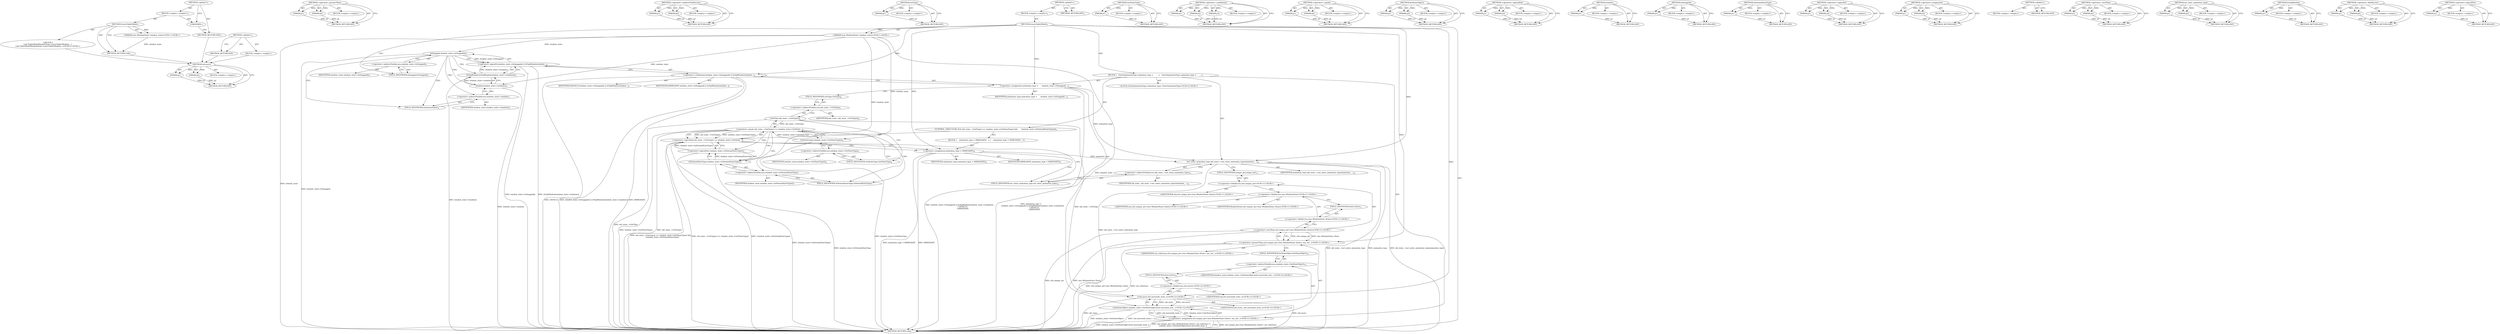 digraph "&lt;global&gt;" {
vulnerable_178 [label=<(METHOD,std.move)>];
vulnerable_179 [label=<(PARAM,p1)>];
vulnerable_180 [label=<(PARAM,p2)>];
vulnerable_181 [label=<(BLOCK,&lt;empty&gt;,&lt;empty&gt;)>];
vulnerable_182 [label=<(METHOD_RETURN,ANY)>];
vulnerable_158 [label=<(METHOD,&lt;operator&gt;.greaterThan)>];
vulnerable_159 [label=<(PARAM,p1)>];
vulnerable_160 [label=<(PARAM,p2)>];
vulnerable_161 [label=<(BLOCK,&lt;empty&gt;,&lt;empty&gt;)>];
vulnerable_162 [label=<(METHOD_RETURN,ANY)>];
vulnerable_114 [label=<(METHOD,&lt;operator&gt;.indirectFieldAccess)>];
vulnerable_115 [label=<(PARAM,p1)>];
vulnerable_116 [label=<(PARAM,p2)>];
vulnerable_117 [label=<(BLOCK,&lt;empty&gt;,&lt;empty&gt;)>];
vulnerable_118 [label=<(METHOD_RETURN,ANY)>];
vulnerable_137 [label=<(METHOD,GetType)>];
vulnerable_138 [label=<(PARAM,p1)>];
vulnerable_139 [label=<(BLOCK,&lt;empty&gt;,&lt;empty&gt;)>];
vulnerable_140 [label=<(METHOD_RETURN,ANY)>];
vulnerable_6 [label=<(METHOD,&lt;global&gt;)<SUB>1</SUB>>];
vulnerable_7 [label=<(BLOCK,&lt;empty&gt;,&lt;empty&gt;)<SUB>1</SUB>>];
vulnerable_8 [label=<(METHOD,LeaveTabletMode)<SUB>1</SUB>>];
vulnerable_9 [label="<(PARAM,wm::WindowState* window_state)<SUB>1</SUB>>"];
vulnerable_10 [label=<(BLOCK,{
   EnterAnimationType animation_type =
      ...,{
   EnterAnimationType animation_type =
      ...)<SUB>1</SUB>>];
vulnerable_11 [label="<(LOCAL,EnterAnimationType animation_type: EnterAnimationType)<SUB>2</SUB>>"];
vulnerable_12 [label=<(&lt;operator&gt;.assignment,animation_type =
      window_state-&gt;IsSnapped(...)<SUB>2</SUB>>];
vulnerable_13 [label=<(IDENTIFIER,animation_type,animation_type =
      window_state-&gt;IsSnapped(...)<SUB>2</SUB>>];
vulnerable_14 [label=<(&lt;operator&gt;.conditional,window_state-&gt;IsSnapped() || IsTopWindow(window...)<SUB>3</SUB>>];
vulnerable_15 [label=<(&lt;operator&gt;.logicalOr,window_state-&gt;IsSnapped() || IsTopWindow(window...)<SUB>3</SUB>>];
vulnerable_16 [label=<(IsSnapped,window_state-&gt;IsSnapped())<SUB>3</SUB>>];
vulnerable_17 [label=<(&lt;operator&gt;.indirectFieldAccess,window_state-&gt;IsSnapped)<SUB>3</SUB>>];
vulnerable_18 [label=<(IDENTIFIER,window_state,window_state-&gt;IsSnapped())<SUB>3</SUB>>];
vulnerable_19 [label=<(FIELD_IDENTIFIER,IsSnapped,IsSnapped)<SUB>3</SUB>>];
vulnerable_20 [label=<(IsTopWindow,IsTopWindow(window_state-&gt;window()))<SUB>3</SUB>>];
vulnerable_21 [label=<(window,window_state-&gt;window())<SUB>3</SUB>>];
vulnerable_22 [label=<(&lt;operator&gt;.indirectFieldAccess,window_state-&gt;window)<SUB>3</SUB>>];
vulnerable_23 [label=<(IDENTIFIER,window_state,window_state-&gt;window())<SUB>3</SUB>>];
vulnerable_24 [label=<(FIELD_IDENTIFIER,window,window)<SUB>3</SUB>>];
vulnerable_25 [label=<(IDENTIFIER,DEFAULT,window_state-&gt;IsSnapped() || IsTopWindow(window...)<SUB>4</SUB>>];
vulnerable_26 [label=<(IDENTIFIER,IMMEDIATE,window_state-&gt;IsSnapped() || IsTopWindow(window...)<SUB>5</SUB>>];
vulnerable_27 [label=<(CONTROL_STRUCTURE,IF,if (old_state_-&gt;GetType() == window_state-&gt;GetStateType() &amp;&amp;
      !window_state-&gt;IsNormalStateType()))<SUB>6</SUB>>];
vulnerable_28 [label=<(&lt;operator&gt;.logicalAnd,old_state_-&gt;GetType() == window_state-&gt;GetState...)<SUB>6</SUB>>];
vulnerable_29 [label=<(&lt;operator&gt;.equals,old_state_-&gt;GetType() == window_state-&gt;GetState...)<SUB>6</SUB>>];
vulnerable_30 [label=<(GetType,old_state_-&gt;GetType())<SUB>6</SUB>>];
vulnerable_31 [label=<(&lt;operator&gt;.indirectFieldAccess,old_state_-&gt;GetType)<SUB>6</SUB>>];
vulnerable_32 [label=<(IDENTIFIER,old_state_,old_state_-&gt;GetType())<SUB>6</SUB>>];
vulnerable_33 [label=<(FIELD_IDENTIFIER,GetType,GetType)<SUB>6</SUB>>];
vulnerable_34 [label=<(GetStateType,window_state-&gt;GetStateType())<SUB>6</SUB>>];
vulnerable_35 [label=<(&lt;operator&gt;.indirectFieldAccess,window_state-&gt;GetStateType)<SUB>6</SUB>>];
vulnerable_36 [label=<(IDENTIFIER,window_state,window_state-&gt;GetStateType())<SUB>6</SUB>>];
vulnerable_37 [label=<(FIELD_IDENTIFIER,GetStateType,GetStateType)<SUB>6</SUB>>];
vulnerable_38 [label=<(&lt;operator&gt;.logicalNot,!window_state-&gt;IsNormalStateType())<SUB>7</SUB>>];
vulnerable_39 [label=<(IsNormalStateType,window_state-&gt;IsNormalStateType())<SUB>7</SUB>>];
vulnerable_40 [label=<(&lt;operator&gt;.indirectFieldAccess,window_state-&gt;IsNormalStateType)<SUB>7</SUB>>];
vulnerable_41 [label=<(IDENTIFIER,window_state,window_state-&gt;IsNormalStateType())<SUB>7</SUB>>];
vulnerable_42 [label=<(FIELD_IDENTIFIER,IsNormalStateType,IsNormalStateType)<SUB>7</SUB>>];
vulnerable_43 [label=<(BLOCK,{
    animation_type = IMMEDIATE;
  },{
    animation_type = IMMEDIATE;
  })<SUB>7</SUB>>];
vulnerable_44 [label=<(&lt;operator&gt;.assignment,animation_type = IMMEDIATE)<SUB>8</SUB>>];
vulnerable_45 [label=<(IDENTIFIER,animation_type,animation_type = IMMEDIATE)<SUB>8</SUB>>];
vulnerable_46 [label=<(IDENTIFIER,IMMEDIATE,animation_type = IMMEDIATE)<SUB>8</SUB>>];
vulnerable_47 [label=<(set_enter_animation_type,old_state_-&gt;set_enter_animation_type(animation_...)<SUB>10</SUB>>];
vulnerable_48 [label=<(&lt;operator&gt;.indirectFieldAccess,old_state_-&gt;set_enter_animation_type)<SUB>10</SUB>>];
vulnerable_49 [label=<(IDENTIFIER,old_state_,old_state_-&gt;set_enter_animation_type(animation_...)<SUB>10</SUB>>];
vulnerable_50 [label=<(FIELD_IDENTIFIER,set_enter_animation_type,set_enter_animation_type)<SUB>10</SUB>>];
vulnerable_51 [label=<(IDENTIFIER,animation_type,old_state_-&gt;set_enter_animation_type(animation_...)<SUB>10</SUB>>];
vulnerable_52 [label="<(&lt;operator&gt;.assignment,std::unique_ptr&lt;wm::WindowState::State&gt; our_ref...)<SUB>11</SUB>>"];
vulnerable_53 [label="<(&lt;operator&gt;.greaterThan,std::unique_ptr&lt;wm::WindowState::State&gt; our_ref...)<SUB>11</SUB>>"];
vulnerable_54 [label="<(&lt;operator&gt;.lessThan,std::unique_ptr&lt;wm::WindowState::State)<SUB>11</SUB>>"];
vulnerable_55 [label="<(&lt;operator&gt;.fieldAccess,std::unique_ptr)<SUB>11</SUB>>"];
vulnerable_56 [label="<(IDENTIFIER,std,std::unique_ptr&lt;wm::WindowState::State)<SUB>11</SUB>>"];
vulnerable_57 [label=<(FIELD_IDENTIFIER,unique_ptr,unique_ptr)<SUB>11</SUB>>];
vulnerable_58 [label="<(&lt;operator&gt;.fieldAccess,wm::WindowState::State)<SUB>11</SUB>>"];
vulnerable_59 [label="<(&lt;operator&gt;.fieldAccess,wm::WindowState)<SUB>11</SUB>>"];
vulnerable_60 [label="<(IDENTIFIER,wm,std::unique_ptr&lt;wm::WindowState::State)<SUB>11</SUB>>"];
vulnerable_61 [label="<(IDENTIFIER,WindowState,std::unique_ptr&lt;wm::WindowState::State)<SUB>11</SUB>>"];
vulnerable_62 [label=<(FIELD_IDENTIFIER,State,State)<SUB>11</SUB>>];
vulnerable_63 [label="<(IDENTIFIER,our_reference,std::unique_ptr&lt;wm::WindowState::State&gt; our_ref...)<SUB>11</SUB>>"];
vulnerable_64 [label="<(SetStateObject,window_state-&gt;SetStateObject(std::move(old_stat...)<SUB>12</SUB>>"];
vulnerable_65 [label=<(&lt;operator&gt;.indirectFieldAccess,window_state-&gt;SetStateObject)<SUB>12</SUB>>];
vulnerable_66 [label="<(IDENTIFIER,window_state,window_state-&gt;SetStateObject(std::move(old_stat...)<SUB>12</SUB>>"];
vulnerable_67 [label=<(FIELD_IDENTIFIER,SetStateObject,SetStateObject)<SUB>12</SUB>>];
vulnerable_68 [label="<(std.move,std::move(old_state_))<SUB>12</SUB>>"];
vulnerable_69 [label="<(&lt;operator&gt;.fieldAccess,std::move)<SUB>12</SUB>>"];
vulnerable_70 [label="<(IDENTIFIER,std,std::move(old_state_))<SUB>12</SUB>>"];
vulnerable_71 [label=<(FIELD_IDENTIFIER,move,move)<SUB>12</SUB>>];
vulnerable_72 [label="<(IDENTIFIER,old_state_,std::move(old_state_))<SUB>12</SUB>>"];
vulnerable_73 [label=<(METHOD_RETURN,void)<SUB>1</SUB>>];
vulnerable_75 [label=<(METHOD_RETURN,ANY)<SUB>1</SUB>>];
vulnerable_141 [label=<(METHOD,GetStateType)>];
vulnerable_142 [label=<(PARAM,p1)>];
vulnerable_143 [label=<(BLOCK,&lt;empty&gt;,&lt;empty&gt;)>];
vulnerable_144 [label=<(METHOD_RETURN,ANY)>];
vulnerable_99 [label=<(METHOD,&lt;operator&gt;.conditional)>];
vulnerable_100 [label=<(PARAM,p1)>];
vulnerable_101 [label=<(PARAM,p2)>];
vulnerable_102 [label=<(PARAM,p3)>];
vulnerable_103 [label=<(BLOCK,&lt;empty&gt;,&lt;empty&gt;)>];
vulnerable_104 [label=<(METHOD_RETURN,ANY)>];
vulnerable_132 [label=<(METHOD,&lt;operator&gt;.equals)>];
vulnerable_133 [label=<(PARAM,p1)>];
vulnerable_134 [label=<(PARAM,p2)>];
vulnerable_135 [label=<(BLOCK,&lt;empty&gt;,&lt;empty&gt;)>];
vulnerable_136 [label=<(METHOD_RETURN,ANY)>];
vulnerable_173 [label=<(METHOD,SetStateObject)>];
vulnerable_174 [label=<(PARAM,p1)>];
vulnerable_175 [label=<(PARAM,p2)>];
vulnerable_176 [label=<(BLOCK,&lt;empty&gt;,&lt;empty&gt;)>];
vulnerable_177 [label=<(METHOD_RETURN,ANY)>];
vulnerable_127 [label=<(METHOD,&lt;operator&gt;.logicalAnd)>];
vulnerable_128 [label=<(PARAM,p1)>];
vulnerable_129 [label=<(PARAM,p2)>];
vulnerable_130 [label=<(BLOCK,&lt;empty&gt;,&lt;empty&gt;)>];
vulnerable_131 [label=<(METHOD_RETURN,ANY)>];
vulnerable_123 [label=<(METHOD,window)>];
vulnerable_124 [label=<(PARAM,p1)>];
vulnerable_125 [label=<(BLOCK,&lt;empty&gt;,&lt;empty&gt;)>];
vulnerable_126 [label=<(METHOD_RETURN,ANY)>];
vulnerable_110 [label=<(METHOD,IsSnapped)>];
vulnerable_111 [label=<(PARAM,p1)>];
vulnerable_112 [label=<(BLOCK,&lt;empty&gt;,&lt;empty&gt;)>];
vulnerable_113 [label=<(METHOD_RETURN,ANY)>];
vulnerable_149 [label=<(METHOD,IsNormalStateType)>];
vulnerable_150 [label=<(PARAM,p1)>];
vulnerable_151 [label=<(BLOCK,&lt;empty&gt;,&lt;empty&gt;)>];
vulnerable_152 [label=<(METHOD_RETURN,ANY)>];
vulnerable_105 [label=<(METHOD,&lt;operator&gt;.logicalOr)>];
vulnerable_106 [label=<(PARAM,p1)>];
vulnerable_107 [label=<(PARAM,p2)>];
vulnerable_108 [label=<(BLOCK,&lt;empty&gt;,&lt;empty&gt;)>];
vulnerable_109 [label=<(METHOD_RETURN,ANY)>];
vulnerable_94 [label=<(METHOD,&lt;operator&gt;.assignment)>];
vulnerable_95 [label=<(PARAM,p1)>];
vulnerable_96 [label=<(PARAM,p2)>];
vulnerable_97 [label=<(BLOCK,&lt;empty&gt;,&lt;empty&gt;)>];
vulnerable_98 [label=<(METHOD_RETURN,ANY)>];
vulnerable_88 [label=<(METHOD,&lt;global&gt;)<SUB>1</SUB>>];
vulnerable_89 [label=<(BLOCK,&lt;empty&gt;,&lt;empty&gt;)>];
vulnerable_90 [label=<(METHOD_RETURN,ANY)>];
vulnerable_163 [label=<(METHOD,&lt;operator&gt;.lessThan)>];
vulnerable_164 [label=<(PARAM,p1)>];
vulnerable_165 [label=<(PARAM,p2)>];
vulnerable_166 [label=<(BLOCK,&lt;empty&gt;,&lt;empty&gt;)>];
vulnerable_167 [label=<(METHOD_RETURN,ANY)>];
vulnerable_153 [label=<(METHOD,set_enter_animation_type)>];
vulnerable_154 [label=<(PARAM,p1)>];
vulnerable_155 [label=<(PARAM,p2)>];
vulnerable_156 [label=<(BLOCK,&lt;empty&gt;,&lt;empty&gt;)>];
vulnerable_157 [label=<(METHOD_RETURN,ANY)>];
vulnerable_119 [label=<(METHOD,IsTopWindow)>];
vulnerable_120 [label=<(PARAM,p1)>];
vulnerable_121 [label=<(BLOCK,&lt;empty&gt;,&lt;empty&gt;)>];
vulnerable_122 [label=<(METHOD_RETURN,ANY)>];
vulnerable_168 [label=<(METHOD,&lt;operator&gt;.fieldAccess)>];
vulnerable_169 [label=<(PARAM,p1)>];
vulnerable_170 [label=<(PARAM,p2)>];
vulnerable_171 [label=<(BLOCK,&lt;empty&gt;,&lt;empty&gt;)>];
vulnerable_172 [label=<(METHOD_RETURN,ANY)>];
vulnerable_145 [label=<(METHOD,&lt;operator&gt;.logicalNot)>];
vulnerable_146 [label=<(PARAM,p1)>];
vulnerable_147 [label=<(BLOCK,&lt;empty&gt;,&lt;empty&gt;)>];
vulnerable_148 [label=<(METHOD_RETURN,ANY)>];
fixed_6 [label=<(METHOD,&lt;global&gt;)<SUB>1</SUB>>];
fixed_7 [label=<(BLOCK,&lt;empty&gt;,&lt;empty&gt;)<SUB>1</SUB>>];
fixed_8 [label=<(METHOD,LeaveTabletMode)<SUB>1</SUB>>];
fixed_9 [label="<(PARAM,wm::WindowState* window_state)<SUB>1</SUB>>"];
fixed_10 [label="<(BLOCK,{
void TabletModeWindowState::LeaveTabletMode(w...,{
void TabletModeWindowState::LeaveTabletMode(w...)<SUB>1</SUB>>"];
fixed_11 [label=<(METHOD_RETURN,void)<SUB>1</SUB>>];
fixed_13 [label=<(UNKNOWN,,)>];
fixed_14 [label=<(METHOD_RETURN,ANY)<SUB>1</SUB>>];
fixed_23 [label=<(METHOD,&lt;global&gt;)<SUB>1</SUB>>];
fixed_24 [label=<(BLOCK,&lt;empty&gt;,&lt;empty&gt;)>];
fixed_25 [label=<(METHOD_RETURN,ANY)>];
vulnerable_178 -> vulnerable_179  [key=0, label="AST: "];
vulnerable_178 -> vulnerable_179  [key=1, label="DDG: "];
vulnerable_178 -> vulnerable_181  [key=0, label="AST: "];
vulnerable_178 -> vulnerable_180  [key=0, label="AST: "];
vulnerable_178 -> vulnerable_180  [key=1, label="DDG: "];
vulnerable_178 -> vulnerable_182  [key=0, label="AST: "];
vulnerable_178 -> vulnerable_182  [key=1, label="CFG: "];
vulnerable_179 -> vulnerable_182  [key=0, label="DDG: p1"];
vulnerable_180 -> vulnerable_182  [key=0, label="DDG: p2"];
vulnerable_158 -> vulnerable_159  [key=0, label="AST: "];
vulnerable_158 -> vulnerable_159  [key=1, label="DDG: "];
vulnerable_158 -> vulnerable_161  [key=0, label="AST: "];
vulnerable_158 -> vulnerable_160  [key=0, label="AST: "];
vulnerable_158 -> vulnerable_160  [key=1, label="DDG: "];
vulnerable_158 -> vulnerable_162  [key=0, label="AST: "];
vulnerable_158 -> vulnerable_162  [key=1, label="CFG: "];
vulnerable_159 -> vulnerable_162  [key=0, label="DDG: p1"];
vulnerable_160 -> vulnerable_162  [key=0, label="DDG: p2"];
vulnerable_114 -> vulnerable_115  [key=0, label="AST: "];
vulnerable_114 -> vulnerable_115  [key=1, label="DDG: "];
vulnerable_114 -> vulnerable_117  [key=0, label="AST: "];
vulnerable_114 -> vulnerable_116  [key=0, label="AST: "];
vulnerable_114 -> vulnerable_116  [key=1, label="DDG: "];
vulnerable_114 -> vulnerable_118  [key=0, label="AST: "];
vulnerable_114 -> vulnerable_118  [key=1, label="CFG: "];
vulnerable_115 -> vulnerable_118  [key=0, label="DDG: p1"];
vulnerable_116 -> vulnerable_118  [key=0, label="DDG: p2"];
vulnerable_137 -> vulnerable_138  [key=0, label="AST: "];
vulnerable_137 -> vulnerable_138  [key=1, label="DDG: "];
vulnerable_137 -> vulnerable_139  [key=0, label="AST: "];
vulnerable_137 -> vulnerable_140  [key=0, label="AST: "];
vulnerable_137 -> vulnerable_140  [key=1, label="CFG: "];
vulnerable_138 -> vulnerable_140  [key=0, label="DDG: p1"];
vulnerable_6 -> vulnerable_7  [key=0, label="AST: "];
vulnerable_6 -> vulnerable_75  [key=0, label="AST: "];
vulnerable_6 -> vulnerable_75  [key=1, label="CFG: "];
vulnerable_7 -> vulnerable_8  [key=0, label="AST: "];
vulnerable_8 -> vulnerable_9  [key=0, label="AST: "];
vulnerable_8 -> vulnerable_9  [key=1, label="DDG: "];
vulnerable_8 -> vulnerable_10  [key=0, label="AST: "];
vulnerable_8 -> vulnerable_73  [key=0, label="AST: "];
vulnerable_8 -> vulnerable_19  [key=0, label="CFG: "];
vulnerable_8 -> vulnerable_12  [key=0, label="DDG: "];
vulnerable_8 -> vulnerable_47  [key=0, label="DDG: "];
vulnerable_8 -> vulnerable_14  [key=0, label="DDG: "];
vulnerable_8 -> vulnerable_44  [key=0, label="DDG: "];
vulnerable_8 -> vulnerable_53  [key=0, label="DDG: "];
vulnerable_8 -> vulnerable_68  [key=0, label="DDG: "];
vulnerable_9 -> vulnerable_73  [key=0, label="DDG: window_state"];
vulnerable_9 -> vulnerable_64  [key=0, label="DDG: window_state"];
vulnerable_9 -> vulnerable_16  [key=0, label="DDG: window_state"];
vulnerable_9 -> vulnerable_34  [key=0, label="DDG: window_state"];
vulnerable_9 -> vulnerable_39  [key=0, label="DDG: window_state"];
vulnerable_9 -> vulnerable_21  [key=0, label="DDG: window_state"];
vulnerable_10 -> vulnerable_11  [key=0, label="AST: "];
vulnerable_10 -> vulnerable_12  [key=0, label="AST: "];
vulnerable_10 -> vulnerable_27  [key=0, label="AST: "];
vulnerable_10 -> vulnerable_47  [key=0, label="AST: "];
vulnerable_10 -> vulnerable_52  [key=0, label="AST: "];
vulnerable_12 -> vulnerable_13  [key=0, label="AST: "];
vulnerable_12 -> vulnerable_14  [key=0, label="AST: "];
vulnerable_12 -> vulnerable_33  [key=0, label="CFG: "];
vulnerable_12 -> vulnerable_73  [key=0, label="DDG: window_state-&gt;IsSnapped() || IsTopWindow(window_state-&gt;window())
           ? DEFAULT
           : IMMEDIATE"];
vulnerable_12 -> vulnerable_73  [key=1, label="DDG: animation_type =
      window_state-&gt;IsSnapped() || IsTopWindow(window_state-&gt;window())
           ? DEFAULT
           : IMMEDIATE"];
vulnerable_12 -> vulnerable_47  [key=0, label="DDG: animation_type"];
vulnerable_14 -> vulnerable_15  [key=0, label="AST: "];
vulnerable_14 -> vulnerable_25  [key=0, label="AST: "];
vulnerable_14 -> vulnerable_26  [key=0, label="AST: "];
vulnerable_14 -> vulnerable_12  [key=0, label="CFG: "];
vulnerable_14 -> vulnerable_73  [key=0, label="DDG: window_state-&gt;IsSnapped() || IsTopWindow(window_state-&gt;window())"];
vulnerable_14 -> vulnerable_73  [key=1, label="DDG: IMMEDIATE"];
vulnerable_14 -> vulnerable_73  [key=2, label="DDG: DEFAULT"];
vulnerable_15 -> vulnerable_16  [key=0, label="AST: "];
vulnerable_15 -> vulnerable_20  [key=0, label="AST: "];
vulnerable_15 -> vulnerable_14  [key=0, label="CFG: "];
vulnerable_15 -> vulnerable_73  [key=0, label="DDG: window_state-&gt;IsSnapped()"];
vulnerable_15 -> vulnerable_73  [key=1, label="DDG: IsTopWindow(window_state-&gt;window())"];
vulnerable_16 -> vulnerable_17  [key=0, label="AST: "];
vulnerable_16 -> vulnerable_15  [key=0, label="CFG: "];
vulnerable_16 -> vulnerable_15  [key=1, label="DDG: window_state-&gt;IsSnapped"];
vulnerable_16 -> vulnerable_24  [key=0, label="CFG: "];
vulnerable_16 -> vulnerable_24  [key=1, label="CDG: "];
vulnerable_16 -> vulnerable_73  [key=0, label="DDG: window_state-&gt;IsSnapped"];
vulnerable_16 -> vulnerable_21  [key=0, label="CDG: "];
vulnerable_16 -> vulnerable_20  [key=0, label="CDG: "];
vulnerable_16 -> vulnerable_22  [key=0, label="CDG: "];
vulnerable_17 -> vulnerable_18  [key=0, label="AST: "];
vulnerable_17 -> vulnerable_19  [key=0, label="AST: "];
vulnerable_17 -> vulnerable_16  [key=0, label="CFG: "];
vulnerable_19 -> vulnerable_17  [key=0, label="CFG: "];
vulnerable_20 -> vulnerable_21  [key=0, label="AST: "];
vulnerable_20 -> vulnerable_15  [key=0, label="CFG: "];
vulnerable_20 -> vulnerable_15  [key=1, label="DDG: window_state-&gt;window()"];
vulnerable_20 -> vulnerable_73  [key=0, label="DDG: window_state-&gt;window()"];
vulnerable_21 -> vulnerable_22  [key=0, label="AST: "];
vulnerable_21 -> vulnerable_20  [key=0, label="CFG: "];
vulnerable_21 -> vulnerable_20  [key=1, label="DDG: window_state-&gt;window"];
vulnerable_21 -> vulnerable_73  [key=0, label="DDG: window_state-&gt;window"];
vulnerable_22 -> vulnerable_23  [key=0, label="AST: "];
vulnerable_22 -> vulnerable_24  [key=0, label="AST: "];
vulnerable_22 -> vulnerable_21  [key=0, label="CFG: "];
vulnerable_24 -> vulnerable_22  [key=0, label="CFG: "];
vulnerable_27 -> vulnerable_28  [key=0, label="AST: "];
vulnerable_27 -> vulnerable_43  [key=0, label="AST: "];
vulnerable_28 -> vulnerable_29  [key=0, label="AST: "];
vulnerable_28 -> vulnerable_38  [key=0, label="AST: "];
vulnerable_28 -> vulnerable_44  [key=0, label="CFG: "];
vulnerable_28 -> vulnerable_44  [key=1, label="CDG: "];
vulnerable_28 -> vulnerable_50  [key=0, label="CFG: "];
vulnerable_28 -> vulnerable_73  [key=0, label="DDG: old_state_-&gt;GetType() == window_state-&gt;GetStateType()"];
vulnerable_28 -> vulnerable_73  [key=1, label="DDG: !window_state-&gt;IsNormalStateType()"];
vulnerable_28 -> vulnerable_73  [key=2, label="DDG: old_state_-&gt;GetType() == window_state-&gt;GetStateType() &amp;&amp;
      !window_state-&gt;IsNormalStateType()"];
vulnerable_29 -> vulnerable_30  [key=0, label="AST: "];
vulnerable_29 -> vulnerable_34  [key=0, label="AST: "];
vulnerable_29 -> vulnerable_28  [key=0, label="CFG: "];
vulnerable_29 -> vulnerable_28  [key=1, label="DDG: old_state_-&gt;GetType()"];
vulnerable_29 -> vulnerable_28  [key=2, label="DDG: window_state-&gt;GetStateType()"];
vulnerable_29 -> vulnerable_42  [key=0, label="CFG: "];
vulnerable_29 -> vulnerable_42  [key=1, label="CDG: "];
vulnerable_29 -> vulnerable_73  [key=0, label="DDG: old_state_-&gt;GetType()"];
vulnerable_29 -> vulnerable_73  [key=1, label="DDG: window_state-&gt;GetStateType()"];
vulnerable_29 -> vulnerable_40  [key=0, label="CDG: "];
vulnerable_29 -> vulnerable_38  [key=0, label="CDG: "];
vulnerable_29 -> vulnerable_39  [key=0, label="CDG: "];
vulnerable_30 -> vulnerable_31  [key=0, label="AST: "];
vulnerable_30 -> vulnerable_37  [key=0, label="CFG: "];
vulnerable_30 -> vulnerable_73  [key=0, label="DDG: old_state_-&gt;GetType"];
vulnerable_30 -> vulnerable_29  [key=0, label="DDG: old_state_-&gt;GetType"];
vulnerable_30 -> vulnerable_68  [key=0, label="DDG: old_state_-&gt;GetType"];
vulnerable_31 -> vulnerable_32  [key=0, label="AST: "];
vulnerable_31 -> vulnerable_33  [key=0, label="AST: "];
vulnerable_31 -> vulnerable_30  [key=0, label="CFG: "];
vulnerable_33 -> vulnerable_31  [key=0, label="CFG: "];
vulnerable_34 -> vulnerable_35  [key=0, label="AST: "];
vulnerable_34 -> vulnerable_29  [key=0, label="CFG: "];
vulnerable_34 -> vulnerable_29  [key=1, label="DDG: window_state-&gt;GetStateType"];
vulnerable_34 -> vulnerable_73  [key=0, label="DDG: window_state-&gt;GetStateType"];
vulnerable_35 -> vulnerable_36  [key=0, label="AST: "];
vulnerable_35 -> vulnerable_37  [key=0, label="AST: "];
vulnerable_35 -> vulnerable_34  [key=0, label="CFG: "];
vulnerable_37 -> vulnerable_35  [key=0, label="CFG: "];
vulnerable_38 -> vulnerable_39  [key=0, label="AST: "];
vulnerable_38 -> vulnerable_28  [key=0, label="CFG: "];
vulnerable_38 -> vulnerable_28  [key=1, label="DDG: window_state-&gt;IsNormalStateType()"];
vulnerable_38 -> vulnerable_73  [key=0, label="DDG: window_state-&gt;IsNormalStateType()"];
vulnerable_39 -> vulnerable_40  [key=0, label="AST: "];
vulnerable_39 -> vulnerable_38  [key=0, label="CFG: "];
vulnerable_39 -> vulnerable_38  [key=1, label="DDG: window_state-&gt;IsNormalStateType"];
vulnerable_39 -> vulnerable_73  [key=0, label="DDG: window_state-&gt;IsNormalStateType"];
vulnerable_40 -> vulnerable_41  [key=0, label="AST: "];
vulnerable_40 -> vulnerable_42  [key=0, label="AST: "];
vulnerable_40 -> vulnerable_39  [key=0, label="CFG: "];
vulnerable_42 -> vulnerable_40  [key=0, label="CFG: "];
vulnerable_43 -> vulnerable_44  [key=0, label="AST: "];
vulnerable_44 -> vulnerable_45  [key=0, label="AST: "];
vulnerable_44 -> vulnerable_46  [key=0, label="AST: "];
vulnerable_44 -> vulnerable_50  [key=0, label="CFG: "];
vulnerable_44 -> vulnerable_73  [key=0, label="DDG: IMMEDIATE"];
vulnerable_44 -> vulnerable_73  [key=1, label="DDG: animation_type = IMMEDIATE"];
vulnerable_44 -> vulnerable_47  [key=0, label="DDG: animation_type"];
vulnerable_47 -> vulnerable_48  [key=0, label="AST: "];
vulnerable_47 -> vulnerable_51  [key=0, label="AST: "];
vulnerable_47 -> vulnerable_57  [key=0, label="CFG: "];
vulnerable_47 -> vulnerable_73  [key=0, label="DDG: old_state_-&gt;set_enter_animation_type"];
vulnerable_47 -> vulnerable_73  [key=1, label="DDG: animation_type"];
vulnerable_47 -> vulnerable_73  [key=2, label="DDG: old_state_-&gt;set_enter_animation_type(animation_type)"];
vulnerable_47 -> vulnerable_68  [key=0, label="DDG: old_state_-&gt;set_enter_animation_type"];
vulnerable_48 -> vulnerable_49  [key=0, label="AST: "];
vulnerable_48 -> vulnerable_50  [key=0, label="AST: "];
vulnerable_48 -> vulnerable_47  [key=0, label="CFG: "];
vulnerable_50 -> vulnerable_48  [key=0, label="CFG: "];
vulnerable_52 -> vulnerable_53  [key=0, label="AST: "];
vulnerable_52 -> vulnerable_64  [key=0, label="AST: "];
vulnerable_52 -> vulnerable_73  [key=0, label="CFG: "];
vulnerable_52 -> vulnerable_73  [key=1, label="DDG: std::unique_ptr&lt;wm::WindowState::State&gt; our_reference"];
vulnerable_52 -> vulnerable_73  [key=2, label="DDG: window_state-&gt;SetStateObject(std::move(old_state_))"];
vulnerable_52 -> vulnerable_73  [key=3, label="DDG: std::unique_ptr&lt;wm::WindowState::State&gt; our_reference =
      window_state-&gt;SetStateObject(std::move(old_state_))"];
vulnerable_53 -> vulnerable_54  [key=0, label="AST: "];
vulnerable_53 -> vulnerable_63  [key=0, label="AST: "];
vulnerable_53 -> vulnerable_67  [key=0, label="CFG: "];
vulnerable_53 -> vulnerable_73  [key=0, label="DDG: std::unique_ptr&lt;wm::WindowState::State"];
vulnerable_53 -> vulnerable_73  [key=1, label="DDG: our_reference"];
vulnerable_54 -> vulnerable_55  [key=0, label="AST: "];
vulnerable_54 -> vulnerable_58  [key=0, label="AST: "];
vulnerable_54 -> vulnerable_53  [key=0, label="CFG: "];
vulnerable_54 -> vulnerable_53  [key=1, label="DDG: std::unique_ptr"];
vulnerable_54 -> vulnerable_53  [key=2, label="DDG: wm::WindowState::State"];
vulnerable_54 -> vulnerable_73  [key=0, label="DDG: std::unique_ptr"];
vulnerable_54 -> vulnerable_73  [key=1, label="DDG: wm::WindowState::State"];
vulnerable_55 -> vulnerable_56  [key=0, label="AST: "];
vulnerable_55 -> vulnerable_57  [key=0, label="AST: "];
vulnerable_55 -> vulnerable_59  [key=0, label="CFG: "];
vulnerable_57 -> vulnerable_55  [key=0, label="CFG: "];
vulnerable_58 -> vulnerable_59  [key=0, label="AST: "];
vulnerable_58 -> vulnerable_62  [key=0, label="AST: "];
vulnerable_58 -> vulnerable_54  [key=0, label="CFG: "];
vulnerable_59 -> vulnerable_60  [key=0, label="AST: "];
vulnerable_59 -> vulnerable_61  [key=0, label="AST: "];
vulnerable_59 -> vulnerable_62  [key=0, label="CFG: "];
vulnerable_62 -> vulnerable_58  [key=0, label="CFG: "];
vulnerable_64 -> vulnerable_65  [key=0, label="AST: "];
vulnerable_64 -> vulnerable_68  [key=0, label="AST: "];
vulnerable_64 -> vulnerable_52  [key=0, label="CFG: "];
vulnerable_64 -> vulnerable_52  [key=1, label="DDG: window_state-&gt;SetStateObject"];
vulnerable_64 -> vulnerable_52  [key=2, label="DDG: std::move(old_state_)"];
vulnerable_64 -> vulnerable_73  [key=0, label="DDG: window_state-&gt;SetStateObject"];
vulnerable_64 -> vulnerable_73  [key=1, label="DDG: std::move(old_state_)"];
vulnerable_65 -> vulnerable_66  [key=0, label="AST: "];
vulnerable_65 -> vulnerable_67  [key=0, label="AST: "];
vulnerable_65 -> vulnerable_71  [key=0, label="CFG: "];
vulnerable_67 -> vulnerable_65  [key=0, label="CFG: "];
vulnerable_68 -> vulnerable_69  [key=0, label="AST: "];
vulnerable_68 -> vulnerable_72  [key=0, label="AST: "];
vulnerable_68 -> vulnerable_64  [key=0, label="CFG: "];
vulnerable_68 -> vulnerable_64  [key=1, label="DDG: std::move"];
vulnerable_68 -> vulnerable_64  [key=2, label="DDG: old_state_"];
vulnerable_68 -> vulnerable_73  [key=0, label="DDG: std::move"];
vulnerable_68 -> vulnerable_73  [key=1, label="DDG: old_state_"];
vulnerable_69 -> vulnerable_70  [key=0, label="AST: "];
vulnerable_69 -> vulnerable_71  [key=0, label="AST: "];
vulnerable_69 -> vulnerable_68  [key=0, label="CFG: "];
vulnerable_71 -> vulnerable_69  [key=0, label="CFG: "];
vulnerable_141 -> vulnerable_142  [key=0, label="AST: "];
vulnerable_141 -> vulnerable_142  [key=1, label="DDG: "];
vulnerable_141 -> vulnerable_143  [key=0, label="AST: "];
vulnerable_141 -> vulnerable_144  [key=0, label="AST: "];
vulnerable_141 -> vulnerable_144  [key=1, label="CFG: "];
vulnerable_142 -> vulnerable_144  [key=0, label="DDG: p1"];
vulnerable_99 -> vulnerable_100  [key=0, label="AST: "];
vulnerable_99 -> vulnerable_100  [key=1, label="DDG: "];
vulnerable_99 -> vulnerable_103  [key=0, label="AST: "];
vulnerable_99 -> vulnerable_101  [key=0, label="AST: "];
vulnerable_99 -> vulnerable_101  [key=1, label="DDG: "];
vulnerable_99 -> vulnerable_104  [key=0, label="AST: "];
vulnerable_99 -> vulnerable_104  [key=1, label="CFG: "];
vulnerable_99 -> vulnerable_102  [key=0, label="AST: "];
vulnerable_99 -> vulnerable_102  [key=1, label="DDG: "];
vulnerable_100 -> vulnerable_104  [key=0, label="DDG: p1"];
vulnerable_101 -> vulnerable_104  [key=0, label="DDG: p2"];
vulnerable_102 -> vulnerable_104  [key=0, label="DDG: p3"];
vulnerable_132 -> vulnerable_133  [key=0, label="AST: "];
vulnerable_132 -> vulnerable_133  [key=1, label="DDG: "];
vulnerable_132 -> vulnerable_135  [key=0, label="AST: "];
vulnerable_132 -> vulnerable_134  [key=0, label="AST: "];
vulnerable_132 -> vulnerable_134  [key=1, label="DDG: "];
vulnerable_132 -> vulnerable_136  [key=0, label="AST: "];
vulnerable_132 -> vulnerable_136  [key=1, label="CFG: "];
vulnerable_133 -> vulnerable_136  [key=0, label="DDG: p1"];
vulnerable_134 -> vulnerable_136  [key=0, label="DDG: p2"];
vulnerable_173 -> vulnerable_174  [key=0, label="AST: "];
vulnerable_173 -> vulnerable_174  [key=1, label="DDG: "];
vulnerable_173 -> vulnerable_176  [key=0, label="AST: "];
vulnerable_173 -> vulnerable_175  [key=0, label="AST: "];
vulnerable_173 -> vulnerable_175  [key=1, label="DDG: "];
vulnerable_173 -> vulnerable_177  [key=0, label="AST: "];
vulnerable_173 -> vulnerable_177  [key=1, label="CFG: "];
vulnerable_174 -> vulnerable_177  [key=0, label="DDG: p1"];
vulnerable_175 -> vulnerable_177  [key=0, label="DDG: p2"];
vulnerable_127 -> vulnerable_128  [key=0, label="AST: "];
vulnerable_127 -> vulnerable_128  [key=1, label="DDG: "];
vulnerable_127 -> vulnerable_130  [key=0, label="AST: "];
vulnerable_127 -> vulnerable_129  [key=0, label="AST: "];
vulnerable_127 -> vulnerable_129  [key=1, label="DDG: "];
vulnerable_127 -> vulnerable_131  [key=0, label="AST: "];
vulnerable_127 -> vulnerable_131  [key=1, label="CFG: "];
vulnerable_128 -> vulnerable_131  [key=0, label="DDG: p1"];
vulnerable_129 -> vulnerable_131  [key=0, label="DDG: p2"];
vulnerable_123 -> vulnerable_124  [key=0, label="AST: "];
vulnerable_123 -> vulnerable_124  [key=1, label="DDG: "];
vulnerable_123 -> vulnerable_125  [key=0, label="AST: "];
vulnerable_123 -> vulnerable_126  [key=0, label="AST: "];
vulnerable_123 -> vulnerable_126  [key=1, label="CFG: "];
vulnerable_124 -> vulnerable_126  [key=0, label="DDG: p1"];
vulnerable_110 -> vulnerable_111  [key=0, label="AST: "];
vulnerable_110 -> vulnerable_111  [key=1, label="DDG: "];
vulnerable_110 -> vulnerable_112  [key=0, label="AST: "];
vulnerable_110 -> vulnerable_113  [key=0, label="AST: "];
vulnerable_110 -> vulnerable_113  [key=1, label="CFG: "];
vulnerable_111 -> vulnerable_113  [key=0, label="DDG: p1"];
vulnerable_149 -> vulnerable_150  [key=0, label="AST: "];
vulnerable_149 -> vulnerable_150  [key=1, label="DDG: "];
vulnerable_149 -> vulnerable_151  [key=0, label="AST: "];
vulnerable_149 -> vulnerable_152  [key=0, label="AST: "];
vulnerable_149 -> vulnerable_152  [key=1, label="CFG: "];
vulnerable_150 -> vulnerable_152  [key=0, label="DDG: p1"];
vulnerable_105 -> vulnerable_106  [key=0, label="AST: "];
vulnerable_105 -> vulnerable_106  [key=1, label="DDG: "];
vulnerable_105 -> vulnerable_108  [key=0, label="AST: "];
vulnerable_105 -> vulnerable_107  [key=0, label="AST: "];
vulnerable_105 -> vulnerable_107  [key=1, label="DDG: "];
vulnerable_105 -> vulnerable_109  [key=0, label="AST: "];
vulnerable_105 -> vulnerable_109  [key=1, label="CFG: "];
vulnerable_106 -> vulnerable_109  [key=0, label="DDG: p1"];
vulnerable_107 -> vulnerable_109  [key=0, label="DDG: p2"];
vulnerable_94 -> vulnerable_95  [key=0, label="AST: "];
vulnerable_94 -> vulnerable_95  [key=1, label="DDG: "];
vulnerable_94 -> vulnerable_97  [key=0, label="AST: "];
vulnerable_94 -> vulnerable_96  [key=0, label="AST: "];
vulnerable_94 -> vulnerable_96  [key=1, label="DDG: "];
vulnerable_94 -> vulnerable_98  [key=0, label="AST: "];
vulnerable_94 -> vulnerable_98  [key=1, label="CFG: "];
vulnerable_95 -> vulnerable_98  [key=0, label="DDG: p1"];
vulnerable_96 -> vulnerable_98  [key=0, label="DDG: p2"];
vulnerable_88 -> vulnerable_89  [key=0, label="AST: "];
vulnerable_88 -> vulnerable_90  [key=0, label="AST: "];
vulnerable_88 -> vulnerable_90  [key=1, label="CFG: "];
vulnerable_163 -> vulnerable_164  [key=0, label="AST: "];
vulnerable_163 -> vulnerable_164  [key=1, label="DDG: "];
vulnerable_163 -> vulnerable_166  [key=0, label="AST: "];
vulnerable_163 -> vulnerable_165  [key=0, label="AST: "];
vulnerable_163 -> vulnerable_165  [key=1, label="DDG: "];
vulnerable_163 -> vulnerable_167  [key=0, label="AST: "];
vulnerable_163 -> vulnerable_167  [key=1, label="CFG: "];
vulnerable_164 -> vulnerable_167  [key=0, label="DDG: p1"];
vulnerable_165 -> vulnerable_167  [key=0, label="DDG: p2"];
vulnerable_153 -> vulnerable_154  [key=0, label="AST: "];
vulnerable_153 -> vulnerable_154  [key=1, label="DDG: "];
vulnerable_153 -> vulnerable_156  [key=0, label="AST: "];
vulnerable_153 -> vulnerable_155  [key=0, label="AST: "];
vulnerable_153 -> vulnerable_155  [key=1, label="DDG: "];
vulnerable_153 -> vulnerable_157  [key=0, label="AST: "];
vulnerable_153 -> vulnerable_157  [key=1, label="CFG: "];
vulnerable_154 -> vulnerable_157  [key=0, label="DDG: p1"];
vulnerable_155 -> vulnerable_157  [key=0, label="DDG: p2"];
vulnerable_119 -> vulnerable_120  [key=0, label="AST: "];
vulnerable_119 -> vulnerable_120  [key=1, label="DDG: "];
vulnerable_119 -> vulnerable_121  [key=0, label="AST: "];
vulnerable_119 -> vulnerable_122  [key=0, label="AST: "];
vulnerable_119 -> vulnerable_122  [key=1, label="CFG: "];
vulnerable_120 -> vulnerable_122  [key=0, label="DDG: p1"];
vulnerable_168 -> vulnerable_169  [key=0, label="AST: "];
vulnerable_168 -> vulnerable_169  [key=1, label="DDG: "];
vulnerable_168 -> vulnerable_171  [key=0, label="AST: "];
vulnerable_168 -> vulnerable_170  [key=0, label="AST: "];
vulnerable_168 -> vulnerable_170  [key=1, label="DDG: "];
vulnerable_168 -> vulnerable_172  [key=0, label="AST: "];
vulnerable_168 -> vulnerable_172  [key=1, label="CFG: "];
vulnerable_169 -> vulnerable_172  [key=0, label="DDG: p1"];
vulnerable_170 -> vulnerable_172  [key=0, label="DDG: p2"];
vulnerable_145 -> vulnerable_146  [key=0, label="AST: "];
vulnerable_145 -> vulnerable_146  [key=1, label="DDG: "];
vulnerable_145 -> vulnerable_147  [key=0, label="AST: "];
vulnerable_145 -> vulnerable_148  [key=0, label="AST: "];
vulnerable_145 -> vulnerable_148  [key=1, label="CFG: "];
vulnerable_146 -> vulnerable_148  [key=0, label="DDG: p1"];
fixed_6 -> fixed_7  [key=0, label="AST: "];
fixed_6 -> fixed_14  [key=0, label="AST: "];
fixed_6 -> fixed_13  [key=0, label="CFG: "];
fixed_7 -> fixed_8  [key=0, label="AST: "];
fixed_7 -> fixed_13  [key=0, label="AST: "];
fixed_8 -> fixed_9  [key=0, label="AST: "];
fixed_8 -> fixed_9  [key=1, label="DDG: "];
fixed_8 -> fixed_10  [key=0, label="AST: "];
fixed_8 -> fixed_11  [key=0, label="AST: "];
fixed_8 -> fixed_11  [key=1, label="CFG: "];
fixed_9 -> fixed_11  [key=0, label="DDG: window_state"];
fixed_10 -> vulnerable_178  [key=0];
fixed_11 -> vulnerable_178  [key=0];
fixed_13 -> fixed_14  [key=0, label="CFG: "];
fixed_14 -> vulnerable_178  [key=0];
fixed_23 -> fixed_24  [key=0, label="AST: "];
fixed_23 -> fixed_25  [key=0, label="AST: "];
fixed_23 -> fixed_25  [key=1, label="CFG: "];
fixed_24 -> vulnerable_178  [key=0];
fixed_25 -> vulnerable_178  [key=0];
}
